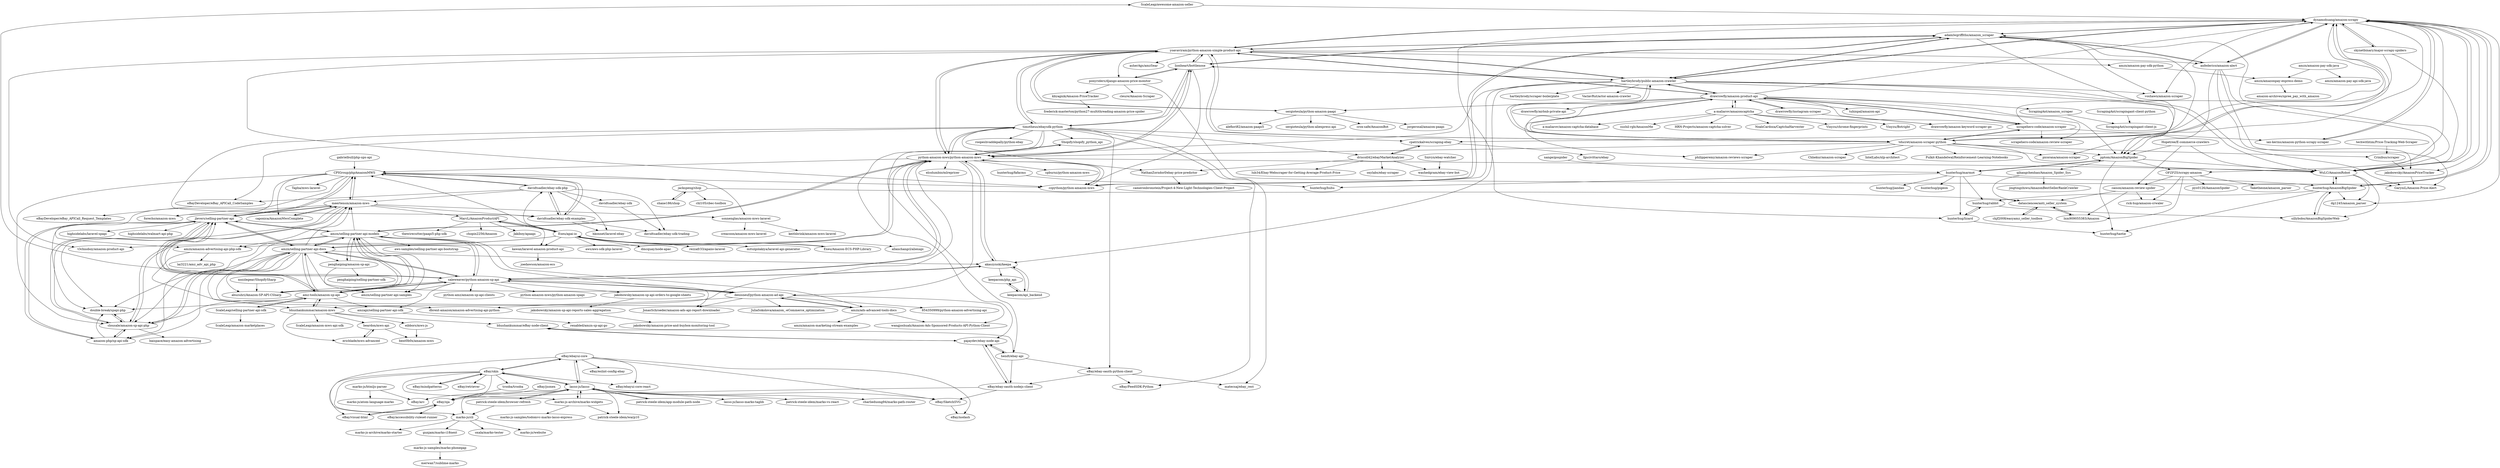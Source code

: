 digraph G {
"ScaleLeap/awesome-amazon-seller" -> "dynamohuang/amazon-scrapy" ["e"=1]
"adamlwgriffiths/amazon_scraper" -> "yoavaviram/python-amazon-simple-product-api"
"adamlwgriffiths/amazon_scraper" -> "WuLC/AmazonRobot"
"adamlwgriffiths/amazon_scraper" -> "lionheart/bottlenose"
"adamlwgriffiths/amazon_scraper" -> "czpython/python-amazon-mws"
"adamlwgriffiths/amazon_scraper" -> "dynamohuang/amazon-scrapy"
"adamlwgriffiths/amazon_scraper" -> "picorana/amazon-scraper"
"adamlwgriffiths/amazon_scraper" -> "hartleybrody/public-amazon-crawler"
"adamlwgriffiths/amazon_scraper" -> "voshawn/amazon-scraper"
"adamlwgriffiths/amazon_scraper" -> "anfederico/amazon-alert"
"eBay/ebayui-core" -> "eBay/skin"
"eBay/ebayui-core" -> "eBay/ebayui-core-react"
"eBay/ebayui-core" -> "eBay/nodash"
"eBay/ebayui-core" -> "eBay/SketchSVG"
"eBay/ebayui-core" -> "marko-js/cli"
"eBay/ebayui-core" -> "lasso-js/lasso"
"eBay/ebayui-core" -> "eBay/eslint-config-ebay"
"eBay/skin" -> "eBay/ebayui-core"
"eBay/skin" -> "eBay/mindpatterns"
"eBay/skin" -> "marko-js-archive/marko-widgets"
"eBay/skin" -> "eBay/ebayui-core-react"
"eBay/skin" -> "eBay/retriever"
"eBay/skin" -> "eBay/oja"
"eBay/skin" -> "eBay/visual-html"
"eBay/skin" -> "lasso-js/lasso"
"eBay/skin" -> "marko-js/cli"
"eBay/skin" -> "trooba/trooba"
"drawrowfly/instagram-scraper" -> "drawrowfly/amazon-product-api" ["e"=1]
"drawrowfly/instagram-scraper" -> "drawrowfly/amazon-keyword-scraper-go" ["e"=1]
"patrick-steele-idem/app-module-path-node" -> "lasso-js/lasso"
"nange/gospider" -> "hunterhug/marmot" ["e"=1]
"Exeu/apai-io" -> "Exeu/Amazon-ECS-PHP-Library"
"Exeu/apai-io" -> "MarcL/AmazonProductAPI"
"Exeu/apai-io" -> "allanchangcl/aliexapi" ["e"=1]
"Exeu/apai-io" -> "amzn/amazon-advertising-api-php-sdk"
"Exeu/apai-io" -> "kawax/laravel-amazon-product-api"
"Exeu/apai-io" -> "CPIGroup/phpAmazonMWS"
"Exeu/apai-io" -> "davidtsadler/ebay-sdk-php"
"Exeu/apai-io" -> "aws/aws-sdk-php-laravel" ["e"=1]
"Exeu/apai-io" -> "dmcquay/node-apac" ["e"=1]
"Exeu/apai-io" -> "rezzafr33/apaiio-laravel"
"Exeu/apai-io" -> "mitulgolakiya/laravel-api-generator" ["e"=1]
"Exeu/apai-io" -> "t3chnoboy/amazon-product-api" ["e"=1]
"pajaydev/ebay-node-api" -> "bhushankummar/eBay-node-client"
"pajaydev/ebay-node-api" -> "eBay/ebay-oauth-nodejs-client"
"pajaydev/ebay-node-api" -> "hendt/ebay-api"
"bhushankummar/eBay-node-client" -> "pajaydev/ebay-node-api"
"eBayDeveloper/eBay_APICall_CodeSamples" -> "eBayDeveloper/eBay_APICall_Request_Templates"
"davidtsadler/ebay-sdk" -> "davidtsadler/ebay-sdk-trading"
"tducret/amazon-scraper-python" -> "scrapehero-code/amazon-scraper" ["e"=1]
"tducret/amazon-scraper-python" -> "dynamohuang/amazon-scrapy"
"tducret/amazon-scraper-python" -> "drawrowfly/amazon-product-api"
"tducret/amazon-scraper-python" -> "hartleybrody/public-amazon-crawler"
"tducret/amazon-scraper-python" -> "yoavaviram/python-amazon-simple-product-api"
"tducret/amazon-scraper-python" -> "adamlwgriffiths/amazon_scraper"
"tducret/amazon-scraper-python" -> "WuLC/AmazonRobot"
"tducret/amazon-scraper-python" -> "philipperemy/amazon-reviews-scraper"
"tducret/amazon-scraper-python" -> "python-amazon-mws/python-amazon-mws"
"tducret/amazon-scraper-python" -> "picorana/amazon-scraper"
"tducret/amazon-scraper-python" -> "Chhekur/amazon-scraper"
"tducret/amazon-scraper-python" -> "IntelLabs/nlp-architect" ["e"=1]
"tducret/amazon-scraper-python" -> "Crinibus/scraper"
"tducret/amazon-scraper-python" -> "Pulkit-Khandelwal/Reinforcement-Learning-Notebooks" ["e"=1]
"tducret/amazon-scraper-python" -> "pptom/AmazonBigSpider"
"lasso-js/lasso" -> "marko-js-archive/marko-widgets"
"lasso-js/lasso" -> "patrick-steele-idem/browser-refresh"
"lasso-js/lasso" -> "marko-js/cli"
"lasso-js/lasso" -> "eBay/skin"
"lasso-js/lasso" -> "eBay/ebayui-core"
"lasso-js/lasso" -> "lasso-js/lasso-marko-taglib"
"lasso-js/lasso" -> "patrick-steele-idem/marko-vs-react"
"lasso-js/lasso" -> "eBay/SketchSVG"
"lasso-js/lasso" -> "eBay/arc"
"lasso-js/lasso" -> "patrick-steele-idem/warp10"
"lasso-js/lasso" -> "patrick-steele-idem/app-module-path-node"
"lasso-js/lasso" -> "charlieduong94/marko-path-router"
"eBay/ebay-oauth-python-client" -> "eBay/FeedSDK-Python"
"eBay/ebay-oauth-python-client" -> "matecsaj/ebay_rest"
"eBay/ebay-oauth-python-client" -> "eBay/ebay-oauth-nodejs-client"
"davidtsadler/ebay-sdk-examples" -> "davidtsadler/ebay-sdk-php"
"davidtsadler/ebay-sdk-examples" -> "davidtsadler/ebay-sdk-trading"
"davidtsadler/ebay-sdk-examples" -> "CPIGroup/phpAmazonMWS"
"davidtsadler/ebay-sdk-examples" -> "hkonnet/laravel-ebay"
"ponyriders/django-amazon-price-monitor" -> "cleure/Amazon-Scraper"
"ponyriders/django-amazon-price-monitor" -> "kbyagnik/Amazon-PriceTracker"
"ponyriders/django-amazon-price-monitor" -> "lionheart/bottlenose"
"ponyriders/django-amazon-price-monitor" -> "GaryniL/Amazon-Price-Alert"
"caison/amazon-review-spider" -> "datasciencee/anti_seller_system"
"caison/amazon-review-spider" -> "lxm909055383/Amazon"
"caison/amazon-review-spider" -> "rick-hup/amazon-crwaler"
"cpatrickalves/scraping-ebay" -> "driscoll42/ebayMarketAnalyzer"
"cpatrickalves/scraping-ebay" -> "fgscivittaro/ebay"
"eBay/jsonex" -> "eBay/oja"
"kawax/laravel-amazon-product-api" -> "joedawson/amazon-ecs"
"marko-js-archive/marko-widgets" -> "lasso-js/lasso"
"marko-js-archive/marko-widgets" -> "marko-js-samples/todomvc-marko-lasso-express"
"marko-js-archive/marko-widgets" -> "patrick-steele-idem/warp10"
"eBay/SketchSVG" -> "eBay/nodash"
"lxm909055383/Amazon" -> "datasciencee/anti_seller_system"
"Snivyn/ebay-watcher" -> "washedgram/ebay-view-bot"
"hunterhug/lizard" -> "hunterhug/rabbit"
"hunterhug/lizard" -> "hunterhug/taotie"
"patrick-steele-idem/browser-refresh" -> "marko-js/cli"
"patrick-steele-idem/browser-refresh" -> "lasso-js/lasso"
"hunterhug/fafacms" -> "hunterhug/huhu"
"drawrowfly/amazon-product-api" -> "scrapehero-code/amazon-scraper" ["e"=1]
"drawrowfly/amazon-product-api" -> "tducret/amazon-scraper-python"
"drawrowfly/amazon-product-api" -> "philipperemy/amazon-reviews-scraper"
"drawrowfly/amazon-product-api" -> "drawrowfly/instagram-scraper" ["e"=1]
"drawrowfly/amazon-product-api" -> "tuhinpal/amazon-api" ["e"=1]
"drawrowfly/amazon-product-api" -> "drawrowfly/amazon-keyword-scraper-go"
"drawrowfly/amazon-product-api" -> "dynamohuang/amazon-scrapy"
"drawrowfly/amazon-product-api" -> "yoavaviram/python-amazon-simple-product-api"
"drawrowfly/amazon-product-api" -> "ScrapingAnt/amazon_scraper"
"drawrowfly/amazon-product-api" -> "scrapehero-code/amazon-review-scraper"
"drawrowfly/amazon-product-api" -> "sergioteula/python-amazon-paapi"
"drawrowfly/amazon-product-api" -> "a-maliarov/amazoncaptcha"
"drawrowfly/amazon-product-api" -> "pptom/AmazonBigSpider"
"drawrowfly/amazon-product-api" -> "hartleybrody/public-amazon-crawler"
"drawrowfly/amazon-product-api" -> "drawrowfly/airbnb-private-api" ["e"=1]
"timotheus/ebaysdk-python" -> "roopeshvaddepally/python-ebay"
"timotheus/ebaysdk-python" -> "eBay/ebay-oauth-python-client"
"timotheus/ebaysdk-python" -> "python-amazon-mws/python-amazon-mws"
"timotheus/ebaysdk-python" -> "driscoll42/ebayMarketAnalyzer"
"timotheus/ebaysdk-python" -> "lionheart/bottlenose"
"timotheus/ebaysdk-python" -> "eBay/FeedSDK-Python"
"timotheus/ebaysdk-python" -> "yoavaviram/python-amazon-simple-product-api"
"timotheus/ebaysdk-python" -> "matecsaj/ebay_rest"
"timotheus/ebaysdk-python" -> "NathanZorndorf/ebay-price-predictor"
"timotheus/ebaysdk-python" -> "eBayDeveloper/eBay_APICall_CodeSamples"
"timotheus/ebaysdk-python" -> "Shopify/shopify_python_api" ["e"=1]
"timotheus/ebaysdk-python" -> "cpatrickalves/scraping-ebay"
"timotheus/ebaysdk-python" -> "hendt/ebay-api"
"timotheus/ebaysdk-python" -> "pajaydev/ebay-node-api"
"timotheus/ebaysdk-python" -> "davidtsadler/ebay-sdk-examples"
"a-maliarov/amazoncaptcha" -> "a-maliarov/amazon-captcha-database"
"a-maliarov/amazoncaptcha" -> "sushil-rgb/AmazonMe"
"a-maliarov/amazoncaptcha" -> "HRN-Projects/amazon-captcha-solver"
"a-maliarov/amazoncaptcha" -> "NoahCardoza/CaptchaHarvester" ["e"=1]
"a-maliarov/amazoncaptcha" -> "scrapehero-code/amazon-scraper" ["e"=1]
"a-maliarov/amazoncaptcha" -> "Vinyzu/chrome-fingerprints" ["e"=1]
"a-maliarov/amazoncaptcha" -> "Vinyzu/Botright" ["e"=1]
"a-maliarov/amazoncaptcha" -> "drawrowfly/amazon-product-api"
"sergioteula/python-amazon-paapi" -> "alefiori82/amazon-paapi5"
"sergioteula/python-amazon-paapi" -> "sergioteula/python-aliexpress-api"
"sergioteula/python-amazon-paapi" -> "crox-safe/AmazonBot" ["e"=1]
"sergioteula/python-amazon-paapi" -> "yoavaviram/python-amazon-simple-product-api"
"sergioteula/python-amazon-paapi" -> "jorgerosal/amazon-paapi"
"Shopify/shopify_python_api" -> "python-amazon-mws/python-amazon-mws" ["e"=1]
"amzn/selling-partner-api-models" -> "amzn/selling-partner-api-docs"
"amzn/selling-partner-api-models" -> "saleweaver/python-amazon-sp-api"
"amzn/selling-partner-api-models" -> "abuzuhri/Amazon-SP-API-CSharp"
"amzn/selling-partner-api-models" -> "jlevers/selling-partner-api"
"amzn/selling-partner-api-models" -> "penghaiping/amazon-sp-api"
"amzn/selling-partner-api-models" -> "amz-tools/amazon-sp-api"
"amzn/selling-partner-api-models" -> "clousale/amazon-sp-api-php"
"amzn/selling-partner-api-models" -> "amzn/selling-partner-api-samples"
"amzn/selling-partner-api-models" -> "python-amazon-mws/python-amazon-mws"
"amzn/selling-partner-api-models" -> "amazon-php/sp-api-sdk"
"amzn/selling-partner-api-models" -> "denisneuf/python-amazon-ad-api"
"amzn/selling-partner-api-models" -> "amzn/ads-advanced-tools-docs"
"amzn/selling-partner-api-models" -> "meertensm/amazon-mws"
"amzn/selling-partner-api-models" -> "aws-samples/selling-partner-api-bootstrap"
"amzn/selling-partner-api-docs" -> "amzn/selling-partner-api-models"
"amzn/selling-partner-api-docs" -> "saleweaver/python-amazon-sp-api"
"amzn/selling-partner-api-docs" -> "jlevers/selling-partner-api"
"amzn/selling-partner-api-docs" -> "amz-tools/amazon-sp-api"
"amzn/selling-partner-api-docs" -> "clousale/amazon-sp-api-php"
"amzn/selling-partner-api-docs" -> "python-amazon-mws/python-amazon-mws"
"amzn/selling-partner-api-docs" -> "penghaiping/amazon-sp-api"
"amzn/selling-partner-api-docs" -> "denisneuf/python-amazon-ad-api"
"amzn/selling-partner-api-docs" -> "abuzuhri/Amazon-SP-API-CSharp"
"amzn/selling-partner-api-docs" -> "amazon-php/sp-api-sdk"
"amzn/selling-partner-api-docs" -> "amzn/ads-advanced-tools-docs"
"amzn/selling-partner-api-docs" -> "bhushankummar/amazon-mws"
"amzn/selling-partner-api-docs" -> "meertensm/amazon-mws"
"amzn/selling-partner-api-docs" -> "double-break/spapi-php"
"amzn/selling-partner-api-docs" -> "akaszynski/keepa"
"OFZFZS/scrapy-amazon" -> "rick-hup/amazon-crwaler"
"OFZFZS/scrapy-amazon" -> "pys0126/AamazonSpider"
"OFZFZS/scrapy-amazon" -> "lxm909055383/Amazon"
"OFZFZS/scrapy-amazon" -> "caison/amazon-review-spider"
"OFZFZS/scrapy-amazon" -> "Taketheone/amazon_parser"
"amzn/amazon-pay-sdk-python" -> "amzn/amazonpay-express-demo"
"hendt/ebay-api" -> "pajaydev/ebay-node-api"
"hendt/ebay-api" -> "eBay/ebay-oauth-nodejs-client"
"hendt/ebay-api" -> "bhushankummar/eBay-node-client"
"hendt/ebay-api" -> "eBay/ebay-oauth-python-client"
"ian-kerins/amazon-python-scrapy-scraper" -> "dynamohuang/amazon-scrapy"
"Crinibus/scraper" -> "jakobowsky/AmazonPriceTracker"
"scrapehero-code/amazon-scraper" -> "tducret/amazon-scraper-python" ["e"=1]
"scrapehero-code/amazon-scraper" -> "drawrowfly/amazon-product-api" ["e"=1]
"scrapehero-code/amazon-scraper" -> "scrapehero-code/amazon-review-scraper" ["e"=1]
"scrapehero-code/amazon-scraper" -> "dynamohuang/amazon-scrapy" ["e"=1]
"scrapehero-code/amazon-scraper" -> "ian-kerins/amazon-python-scrapy-scraper" ["e"=1]
"jakobowsky/AmazonPriceTracker" -> "GaryniL/Amazon-Price-Alert"
"ScrapingAnt/amazon_scraper" -> "ScrapingAnt/scrapingant-client-js"
"skynetbinary/major-scrapy-spiders" -> "WuLC/AmazonRobot"
"skynetbinary/major-scrapy-spiders" -> "dynamohuang/amazon-scrapy"
"skynetbinary/major-scrapy-spiders" -> "cpatrickalves/scraping-ebay"
"jackspeng/shop" -> "shane186/shop"
"jackspeng/shop" -> "chl105/cbec-toolbox"
"jackspeng/shop" -> "datasciencee/anti_seller_system"
"amzn/amazon-pay-sdk-java" -> "amzn/amazon-pay-api-sdk-java"
"amzn/amazon-pay-sdk-java" -> "amzn/amazonpay-express-demo"
"eBay/ebay-oauth-nodejs-client" -> "pajaydev/ebay-node-api"
"eBay/ebay-oauth-nodejs-client" -> "eBay/oja"
"eBay/ebay-oauth-nodejs-client" -> "eBay/SketchSVG"
"datasciencee/anti_seller_system" -> "lxm909055383/Amazon"
"datasciencee/anti_seller_system" -> "chjf2008/easyamz_seller_toolbox"
"eBay/oja" -> "eBay/visual-html"
"eBay/oja" -> "eBay/accessibility-ruleset-runner"
"qihangchenhao/Amazon_Spider_Sys" -> "datasciencee/anti_seller_system"
"qihangchenhao/Amazon_Spider_Sys" -> "jingtingzhiwu/AmazonBestSellerRankCrawler"
"amzn/amazonpay-express-demo" -> "amazon-archives/spree_pay_with_amazon"
"eBay/visual-html" -> "eBay/oja"
"nozzlegear/ShopifySharp" -> "abuzuhri/Amazon-SP-API-CSharp" ["e"=1]
"jlevers/selling-partner-api" -> "amazon-php/sp-api-sdk"
"jlevers/selling-partner-api" -> "clousale/amazon-sp-api-php"
"jlevers/selling-partner-api" -> "amzn/selling-partner-api-docs"
"jlevers/selling-partner-api" -> "amzn/selling-partner-api-models"
"jlevers/selling-partner-api" -> "meertensm/amazon-mws"
"jlevers/selling-partner-api" -> "double-break/spapi-php"
"jlevers/selling-partner-api" -> "CPIGroup/phpAmazonMWS"
"jlevers/selling-partner-api" -> "amz-tools/amazon-sp-api"
"jlevers/selling-partner-api" -> "highsidelabs/laravel-spapi"
"jlevers/selling-partner-api" -> "saleweaver/python-amazon-sp-api"
"jlevers/selling-partner-api" -> "highsidelabs/walmart-api-php"
"amz-tools/amazon-sp-api" -> "ScaleLeap/selling-partner-api-sdk"
"amz-tools/amazon-sp-api" -> "amzn/selling-partner-api-docs"
"amz-tools/amazon-sp-api" -> "saleweaver/python-amazon-sp-api"
"amz-tools/amazon-sp-api" -> "amzn/selling-partner-api-models"
"amz-tools/amazon-sp-api" -> "clousale/amazon-sp-api-php"
"amz-tools/amazon-sp-api" -> "bhushankummar/amazon-mws"
"amz-tools/amazon-sp-api" -> "jlevers/selling-partner-api"
"amz-tools/amazon-sp-api" -> "double-break/spapi-php"
"amz-tools/amazon-sp-api" -> "amzapi/selling-partner-api-sdk"
"yoavaviram/python-amazon-simple-product-api" -> "lionheart/bottlenose"
"yoavaviram/python-amazon-simple-product-api" -> "adamlwgriffiths/amazon_scraper"
"yoavaviram/python-amazon-simple-product-api" -> "dynamohuang/amazon-scrapy"
"yoavaviram/python-amazon-simple-product-api" -> "czpython/python-amazon-mws"
"yoavaviram/python-amazon-simple-product-api" -> "sergioteula/python-amazon-paapi"
"yoavaviram/python-amazon-simple-product-api" -> "hartleybrody/public-amazon-crawler"
"yoavaviram/python-amazon-simple-product-api" -> "ponyriders/django-amazon-price-monitor"
"yoavaviram/python-amazon-simple-product-api" -> "tducret/amazon-scraper-python"
"yoavaviram/python-amazon-simple-product-api" -> "timotheus/ebaysdk-python"
"yoavaviram/python-amazon-simple-product-api" -> "python-amazon-mws/python-amazon-mws"
"yoavaviram/python-amazon-simple-product-api" -> "t3chnoboy/amazon-product-api" ["e"=1]
"yoavaviram/python-amazon-simple-product-api" -> "drawrowfly/amazon-product-api"
"yoavaviram/python-amazon-simple-product-api" -> "anfederico/amazon-alert"
"yoavaviram/python-amazon-simple-product-api" -> "asherAgs/amzSear"
"yoavaviram/python-amazon-simple-product-api" -> "amzn/amazon-pay-sdk-python"
"amzapi/selling-partner-api-sdk" -> "renabled/amzn-sp-api-go"
"saleweaver/python-amazon-sp-api" -> "denisneuf/python-amazon-ad-api"
"saleweaver/python-amazon-sp-api" -> "python-amazon-mws/python-amazon-mws"
"saleweaver/python-amazon-sp-api" -> "amzn/selling-partner-api-docs"
"saleweaver/python-amazon-sp-api" -> "amzn/selling-partner-api-models"
"saleweaver/python-amazon-sp-api" -> "amz-tools/amazon-sp-api"
"saleweaver/python-amazon-sp-api" -> "jakobowsky/amazon-sp-api-orders-to-google-sheets"
"saleweaver/python-amazon-sp-api" -> "akaszynski/keepa"
"saleweaver/python-amazon-sp-api" -> "python-amz/amazon-sp-api-clients" ["e"=1]
"saleweaver/python-amazon-sp-api" -> "jlevers/selling-partner-api"
"saleweaver/python-amazon-sp-api" -> "abuzuhri/Amazon-SP-API-CSharp"
"saleweaver/python-amazon-sp-api" -> "amzapi/selling-partner-api-sdk"
"saleweaver/python-amazon-sp-api" -> "ScaleLeap/awesome-amazon-seller" ["e"=1]
"saleweaver/python-amazon-sp-api" -> "amzn/selling-partner-api-samples"
"saleweaver/python-amazon-sp-api" -> "JonasSchroeder/amazon-ads-api-report-downloader"
"saleweaver/python-amazon-sp-api" -> "python-amazon-mws/python-amazon-spapi"
"clousale/amazon-sp-api-php" -> "double-break/spapi-php"
"clousale/amazon-sp-api-php" -> "jlevers/selling-partner-api"
"clousale/amazon-sp-api-php" -> "baispace/easy-amazon-advertising"
"clousale/amazon-sp-api-php" -> "meertensm/amazon-mws"
"clousale/amazon-sp-api-php" -> "amazon-php/sp-api-sdk"
"clousale/amazon-sp-api-php" -> "amzn/selling-partner-api-docs"
"davidtsadler/ebay-sdk-php" -> "davidtsadler/ebay-sdk-examples"
"davidtsadler/ebay-sdk-php" -> "CPIGroup/phpAmazonMWS"
"davidtsadler/ebay-sdk-php" -> "davidtsadler/ebay-sdk"
"davidtsadler/ebay-sdk-php" -> "hkonnet/laravel-ebay"
"davidtsadler/ebay-sdk-php" -> "meertensm/amazon-mws"
"davidtsadler/ebay-sdk-php" -> "davidtsadler/ebay-sdk-trading"
"davidtsadler/ebay-sdk-php" -> "eBayDeveloper/eBay_APICall_CodeSamples"
"kbyagnik/Amazon-PriceTracker" -> "frederick-masterton/python27-multithreading-amazon-price-spider"
"penghaiping/amazon-sp-api" -> "penghaiping/selling-partner-sdk"
"penghaiping/amazon-sp-api" -> "amzn/selling-partner-api-models"
"penghaiping/amazon-sp-api" -> "amzn/selling-partner-api-samples"
"driscoll42/ebayMarketAnalyzer" -> "cpatrickalves/scraping-ebay"
"driscoll42/ebayMarketAnalyzer" -> "NathanZorndorf/ebay-price-predictor"
"driscoll42/ebayMarketAnalyzer" -> "washedgram/ebay-view-bot"
"driscoll42/ebayMarketAnalyzer" -> "lub34/Ebay-Webscraper-for-Getting-Average-Product-Price"
"driscoll42/ebayMarketAnalyzer" -> "oxylabs/ebay-scraper" ["e"=1]
"jakobowsky/amazon-sp-api-orders-to-google-sheets" -> "jakobowsky/amazon-sp-api-reports-sales-aggregation"
"eibbors/mws-js" -> "bent0b0x/amazon-mws"
"ScaleLeap/selling-partner-api-sdk" -> "amz-tools/amazon-sp-api"
"ScaleLeap/selling-partner-api-sdk" -> "ScaleLeap/amazon-marketplaces"
"amazon-php/sp-api-sdk" -> "jlevers/selling-partner-api"
"amazon-php/sp-api-sdk" -> "clousale/amazon-sp-api-php"
"amazon-php/sp-api-sdk" -> "double-break/spapi-php"
"double-break/spapi-php" -> "clousale/amazon-sp-api-php"
"shane186/shop" -> "jackspeng/shop"
"ScrapingAnt/scrapingant-client-python" -> "ScrapingAnt/scrapingant-client-js"
"denisneuf/python-amazon-ad-api" -> "saleweaver/python-amazon-sp-api"
"denisneuf/python-amazon-ad-api" -> "JonasSchroeder/amazon-ads-api-report-downloader"
"denisneuf/python-amazon-ad-api" -> "amzn/ads-advanced-tools-docs"
"denisneuf/python-amazon-ad-api" -> "dbrent-amazon/amazon-advertising-api-python"
"denisneuf/python-amazon-ad-api" -> "wangjoshuah/Amazon-Ads-Sponsored-Products-API-Python-Client"
"denisneuf/python-amazon-ad-api" -> "JuliaSokolova/amazon_-eCommerce_optimization"
"denisneuf/python-amazon-ad-api" -> "854350999/python-amazon-advertising-api"
"czpython/python-amazon-mws" -> "python-amazon-mws/python-amazon-mws"
"czpython/python-amazon-mws" -> "adamlwgriffiths/amazon_scraper"
"abuzuhri/Amazon-SP-API-CSharp" -> "amzn/selling-partner-api-models"
"sonnenglas/amazon-mws-laravel" -> "keithbrink/amazon-mws-laravel"
"sonnenglas/amazon-mws-laravel" -> "creacoon/amazon-mws-laravel"
"keepacom/api_backend" -> "keepacom/php_api"
"keepacom/api_backend" -> "akaszynski/keepa"
"chjf2008/easyamz_seller_toolbox" -> "datasciencee/anti_seller_system"
"eBay/mindpatterns" -> "eBay/skin"
"amzn/ads-advanced-tools-docs" -> "denisneuf/python-amazon-ad-api"
"amzn/ads-advanced-tools-docs" -> "wangjoshuah/Amazon-Ads-Sponsored-Products-API-Python-Client"
"amzn/ads-advanced-tools-docs" -> "amzn/amazon-marketing-stream-examples"
"marko-js/htmljs-parser" -> "marko-js/atom-language-marko"
"marko-js/htmljs-parser" -> "eBay/arc"
"beardon/mws-api" -> "ericblade/mws-advanced"
"beardon/mws-api" -> "bent0b0x/amazon-mws"
"meertensm/amazon-mws" -> "CPIGroup/phpAmazonMWS"
"meertensm/amazon-mws" -> "caponica/AmazonMwsComplete"
"meertensm/amazon-mws" -> "clousale/amazon-sp-api-php"
"meertensm/amazon-mws" -> "forecho/amazon-mws"
"meertensm/amazon-mws" -> "amzn/amazon-advertising-api-php-sdk"
"meertensm/amazon-mws" -> "jlevers/selling-partner-api"
"meertensm/amazon-mws" -> "double-break/spapi-php"
"meertensm/amazon-mws" -> "sonnenglas/amazon-mws-laravel"
"meertensm/amazon-mws" -> "MarcL/AmazonProductAPI"
"meertensm/amazon-mws" -> "davidtsadler/ebay-sdk-examples"
"jakobowsky/amazon-sp-api-reports-sales-aggregation" -> "jakobowsky/amazon-price-and-buybox-monitoring-tool"
"caponica/AmazonMwsComplete" -> "meertensm/amazon-mws"
"techwithtim/Price-Tracking-Web-Scraper" -> "Crinibus/scraper" ["e"=1]
"hartleybrody/public-amazon-crawler" -> "tducret/amazon-scraper-python"
"hartleybrody/public-amazon-crawler" -> "adamlwgriffiths/amazon_scraper"
"hartleybrody/public-amazon-crawler" -> "yoavaviram/python-amazon-simple-product-api"
"hartleybrody/public-amazon-crawler" -> "dynamohuang/amazon-scrapy"
"hartleybrody/public-amazon-crawler" -> "hartleybrody/scraper-boilerplate"
"hartleybrody/public-amazon-crawler" -> "lionheart/bottlenose"
"hartleybrody/public-amazon-crawler" -> "WuLC/AmazonRobot"
"hartleybrody/public-amazon-crawler" -> "czpython/python-amazon-mws"
"hartleybrody/public-amazon-crawler" -> "VaclavRut/actor-amazon-crawler"
"hartleybrody/public-amazon-crawler" -> "python-amazon-mws/python-amazon-mws"
"hartleybrody/public-amazon-crawler" -> "pptom/AmazonBigSpider"
"hartleybrody/public-amazon-crawler" -> "akaszynski/keepa"
"hartleybrody/public-amazon-crawler" -> "drawrowfly/amazon-product-api"
"hartleybrody/public-amazon-crawler" -> "voshawn/amazon-scraper"
"hartleybrody/public-amazon-crawler" -> "GaryniL/Amazon-Price-Alert"
"akaszynski/keepa" -> "keepacom/api_backend"
"akaszynski/keepa" -> "keepacom/php_api"
"akaszynski/keepa" -> "saleweaver/python-amazon-sp-api"
"akaszynski/keepa" -> "python-amazon-mws/python-amazon-mws"
"amzn/amazon-advertising-api-php-sdk" -> "dbrent-amazon/amazon-advertising-api-python"
"amzn/amazon-advertising-api-php-sdk" -> "lai3221/amz_adv_api_php"
"MarcL/AmazonProductAPI" -> "Jakiboy/apaapi"
"MarcL/AmazonProductAPI" -> "thewirecutter/paapi5-php-sdk"
"MarcL/AmazonProductAPI" -> "chopin2256/Amazon"
"MarcL/AmazonProductAPI" -> "Exeu/apai-io"
"MarcL/AmazonProductAPI" -> "kawax/laravel-amazon-product-api"
"keepacom/php_api" -> "keepacom/api_backend"
"marko-js/cli" -> "marko-js-archive/marko-starter"
"marko-js/cli" -> "gunjam/marko-i18next"
"marko-js/cli" -> "oxala/marko-tester"
"marko-js/cli" -> "marko-js/website"
"gunjam/marko-i18next" -> "marko-js-samples/marko-phonegap"
"CPIGroup/phpAmazonMWS" -> "meertensm/amazon-mws"
"CPIGroup/phpAmazonMWS" -> "caponica/AmazonMwsComplete"
"CPIGroup/phpAmazonMWS" -> "davidtsadler/ebay-sdk-php"
"CPIGroup/phpAmazonMWS" -> "amzn/amazon-advertising-api-php-sdk"
"CPIGroup/phpAmazonMWS" -> "davidtsadler/ebay-sdk-examples"
"CPIGroup/phpAmazonMWS" -> "forecho/amazon-mws"
"CPIGroup/phpAmazonMWS" -> "sonnenglas/amazon-mws-laravel"
"CPIGroup/phpAmazonMWS" -> "clousale/amazon-sp-api-php"
"CPIGroup/phpAmazonMWS" -> "Tapha/mws-laravel"
"CPIGroup/phpAmazonMWS" -> "czpython/python-amazon-mws"
"CPIGroup/phpAmazonMWS" -> "jlevers/selling-partner-api"
"python-amazon-mws/python-amazon-mws" -> "saleweaver/python-amazon-sp-api"
"python-amazon-mws/python-amazon-mws" -> "czpython/python-amazon-mws"
"python-amazon-mws/python-amazon-mws" -> "amzn/selling-partner-api-models"
"python-amazon-mws/python-amazon-mws" -> "denisneuf/python-amazon-ad-api"
"python-amazon-mws/python-amazon-mws" -> "timotheus/ebaysdk-python"
"python-amazon-mws/python-amazon-mws" -> "cpburnz/python-amazon-mws"
"python-amazon-mws/python-amazon-mws" -> "amzn/selling-partner-api-docs"
"python-amazon-mws/python-amazon-mws" -> "bhushankummar/amazon-mws"
"python-amazon-mws/python-amazon-mws" -> "Shopify/shopify_python_api" ["e"=1]
"python-amazon-mws/python-amazon-mws" -> "lionheart/bottlenose"
"python-amazon-mws/python-amazon-mws" -> "yoavaviram/python-amazon-simple-product-api"
"python-amazon-mws/python-amazon-mws" -> "CPIGroup/phpAmazonMWS"
"python-amazon-mws/python-amazon-mws" -> "akaszynski/keepa"
"python-amazon-mws/python-amazon-mws" -> "elcolumbio/mlrepricer"
"python-amazon-mws/python-amazon-mws" -> "WuLC/AmazonRobot"
"hunterhug/marmot" -> "hunterhug/pigeon"
"hunterhug/marmot" -> "hunterhug/rabbit"
"hunterhug/marmot" -> "pptom/AmazonBigSpider"
"hunterhug/marmot" -> "hunterhug/jiandan"
"hunterhug/marmot" -> "hunterhug/lizard"
"hunterhug/marmot" -> "hunterhug/AmazonBigSpider"
"hunterhug/marmot" -> "hunterhug/huhu"
"gabrielbull/php-ups-api" -> "CPIGroup/phpAmazonMWS" ["e"=1]
"lionheart/bottlenose" -> "yoavaviram/python-amazon-simple-product-api"
"lionheart/bottlenose" -> "adamlwgriffiths/amazon_scraper"
"lionheart/bottlenose" -> "ponyriders/django-amazon-price-monitor"
"lionheart/bottlenose" -> "czpython/python-amazon-mws"
"lionheart/bottlenose" -> "python-amazon-mws/python-amazon-mws"
"lionheart/bottlenose" -> "timotheus/ebaysdk-python"
"lionheart/bottlenose" -> "hartleybrody/public-amazon-crawler"
"anfederico/amazon-alert" -> "GaryniL/Amazon-Price-Alert"
"anfederico/amazon-alert" -> "dynamohuang/amazon-scrapy"
"anfederico/amazon-alert" -> "WuLC/AmazonRobot"
"anfederico/amazon-alert" -> "adamlwgriffiths/amazon_scraper"
"anfederico/amazon-alert" -> "jakobowsky/AmazonPriceTracker"
"anfederico/amazon-alert" -> "pptom/AmazonBigSpider"
"trooba/trooba" -> "eBay/oja"
"marko-js-samples/marko-phonegap" -> "merwan7/sublime-marko"
"pptom/AmazonBigSpider" -> "hunterhug/taotie"
"pptom/AmazonBigSpider" -> "hunterhug/marmot"
"pptom/AmazonBigSpider" -> "OFZFZS/scrapy-amazon"
"pptom/AmazonBigSpider" -> "WuLC/AmazonRobot"
"pptom/AmazonBigSpider" -> "qihangchenhao/Amazon_Spider_Sys"
"NathanZorndorf/ebay-price-predictor" -> "cameronbronstein/Project-4-New-Light-Technologies-Client-Project"
"WuLC/AmazonRobot" -> "dynamohuang/amazon-scrapy"
"WuLC/AmazonRobot" -> "hunterhug/AmazonBigSpider"
"WuLC/AmazonRobot" -> "sillybobo/AmazonBigSpiderWeb"
"WuLC/AmazonRobot" -> "dg1245/amazon_parser"
"hunterhug/rabbit" -> "sillybobo/AmazonBigSpiderWeb"
"hunterhug/rabbit" -> "hunterhug/lizard"
"Exeu/Amazon-ECS-PHP-Library" -> "Exeu/apai-io"
"dynamohuang/amazon-scrapy" -> "WuLC/AmazonRobot"
"dynamohuang/amazon-scrapy" -> "hunterhug/AmazonBigSpider"
"dynamohuang/amazon-scrapy" -> "ian-kerins/amazon-python-scrapy-scraper"
"dynamohuang/amazon-scrapy" -> "OFZFZS/scrapy-amazon"
"dynamohuang/amazon-scrapy" -> "tducret/amazon-scraper-python"
"dynamohuang/amazon-scrapy" -> "pptom/AmazonBigSpider"
"dynamohuang/amazon-scrapy" -> "adamlwgriffiths/amazon_scraper"
"dynamohuang/amazon-scrapy" -> "anfederico/amazon-alert"
"dynamohuang/amazon-scrapy" -> "yoavaviram/python-amazon-simple-product-api"
"dynamohuang/amazon-scrapy" -> "hunterhug/lizard"
"dynamohuang/amazon-scrapy" -> "dg1245/amazon_parser"
"dynamohuang/amazon-scrapy" -> "hartleybrody/public-amazon-crawler"
"dynamohuang/amazon-scrapy" -> "skynetbinary/major-scrapy-spiders"
"dynamohuang/amazon-scrapy" -> "jakobowsky/AmazonPriceTracker"
"dynamohuang/amazon-scrapy" -> "voshawn/amazon-scraper"
"Hopetree/E-commerce-crawlers" -> "pptom/AmazonBigSpider" ["e"=1]
"Hopetree/E-commerce-crawlers" -> "caison/amazon-review-spider" ["e"=1]
"Hopetree/E-commerce-crawlers" -> "WuLC/AmazonRobot" ["e"=1]
"ericblade/mws-advanced" -> "beardon/mws-api"
"bhushankummar/amazon-mws" -> "ericblade/mws-advanced"
"bhushankummar/amazon-mws" -> "beardon/mws-api"
"bhushankummar/amazon-mws" -> "bhushankummar/eBay-node-client"
"bhushankummar/amazon-mws" -> "eibbors/mws-js"
"bhushankummar/amazon-mws" -> "ScaleLeap/amazon-mws-api-sdk"
"bhushankummar/amazon-mws" -> "amz-tools/amazon-sp-api"
"hunterhug/AmazonBigSpider" -> "sillybobo/AmazonBigSpiderWeb"
"hunterhug/AmazonBigSpider" -> "WuLC/AmazonRobot"
"hunterhug/AmazonBigSpider" -> "dg1245/amazon_parser"
"hunterhug/AmazonBigSpider" -> "dynamohuang/amazon-scrapy"
"hunterhug/AmazonBigSpider" -> "hunterhug/rabbit"
"hunterhug/AmazonBigSpider" -> "hunterhug/taotie"
"sillybobo/AmazonBigSpiderWeb" -> "hunterhug/AmazonBigSpider"
"ScaleLeap/awesome-amazon-seller" ["l"="25.822,-26.294", "c"=32]
"dynamohuang/amazon-scrapy" ["l"="46.978,23.536"]
"adamlwgriffiths/amazon_scraper" ["l"="47.027,23.542"]
"yoavaviram/python-amazon-simple-product-api" ["l"="47.044,23.514"]
"WuLC/AmazonRobot" ["l"="46.991,23.551"]
"lionheart/bottlenose" ["l"="47.061,23.544"]
"czpython/python-amazon-mws" ["l"="47.08,23.553"]
"picorana/amazon-scraper" ["l"="47.007,23.54"]
"hartleybrody/public-amazon-crawler" ["l"="47.022,23.523"]
"voshawn/amazon-scraper" ["l"="47.01,23.559"]
"anfederico/amazon-alert" ["l"="46.994,23.523"]
"eBay/ebayui-core" ["l"="47.066,23.882"]
"eBay/skin" ["l"="47.059,23.864"]
"eBay/ebayui-core-react" ["l"="47.039,23.877"]
"eBay/nodash" ["l"="47.085,23.858"]
"eBay/SketchSVG" ["l"="47.083,23.837"]
"marko-js/cli" ["l"="47.039,23.91"]
"lasso-js/lasso" ["l"="47.086,23.906"]
"eBay/eslint-config-ebay" ["l"="47.044,23.893"]
"eBay/mindpatterns" ["l"="47.035,23.851"]
"marko-js-archive/marko-widgets" ["l"="47.103,23.881"]
"eBay/retriever" ["l"="47.028,23.867"]
"eBay/oja" ["l"="47.066,23.807"]
"eBay/visual-html" ["l"="47.066,23.828"]
"trooba/trooba" ["l"="47.051,23.832"]
"drawrowfly/instagram-scraper" ["l"="38.184,33.983", "c"=511]
"drawrowfly/amazon-product-api" ["l"="47.005,23.466"]
"drawrowfly/amazon-keyword-scraper-go" ["l"="47.018,23.434"]
"patrick-steele-idem/app-module-path-node" ["l"="47.109,23.942"]
"nange/gospider" ["l"="2.995,-8.868", "c"=0]
"hunterhug/marmot" ["l"="46.9,23.555"]
"Exeu/apai-io" ["l"="47.265,23.655"]
"Exeu/Amazon-ECS-PHP-Library" ["l"="47.283,23.684"]
"MarcL/AmazonProductAPI" ["l"="47.297,23.64"]
"allanchangcl/aliexapi" ["l"="-52.623,-10.44", "c"=987]
"amzn/amazon-advertising-api-php-sdk" ["l"="47.238,23.623"]
"kawax/laravel-amazon-product-api" ["l"="47.31,23.671"]
"CPIGroup/phpAmazonMWS" ["l"="47.195,23.607"]
"davidtsadler/ebay-sdk-php" ["l"="47.195,23.646"]
"aws/aws-sdk-php-laravel" ["l"="-15.018,28.046", "c"=29]
"dmcquay/node-apac" ["l"="1.662,-34.546", "c"=156]
"rezzafr33/apaiio-laravel" ["l"="47.263,23.68"]
"mitulgolakiya/laravel-api-generator" ["l"="-15.033,28.069", "c"=29]
"t3chnoboy/amazon-product-api" ["l"="1.614,-34.583", "c"=156]
"pajaydev/ebay-node-api" ["l"="47.096,23.679"]
"bhushankummar/eBay-node-client" ["l"="47.112,23.631"]
"eBay/ebay-oauth-nodejs-client" ["l"="47.083,23.729"]
"hendt/ebay-api" ["l"="47.089,23.664"]
"eBayDeveloper/eBay_APICall_CodeSamples" ["l"="47.134,23.65"]
"eBayDeveloper/eBay_APICall_Request_Templates" ["l"="47.139,23.68"]
"davidtsadler/ebay-sdk" ["l"="47.195,23.679"]
"davidtsadler/ebay-sdk-trading" ["l"="47.184,23.663"]
"tducret/amazon-scraper-python" ["l"="47,23.502"]
"scrapehero-code/amazon-scraper" ["l"="45.77,24.113", "c"=588]
"philipperemy/amazon-reviews-scraper" ["l"="46.98,23.457"]
"python-amazon-mws/python-amazon-mws" ["l"="47.11,23.542"]
"Chhekur/amazon-scraper" ["l"="46.961,23.473"]
"IntelLabs/nlp-architect" ["l"="52.943,25.66", "c"=172]
"Crinibus/scraper" ["l"="46.936,23.479"]
"Pulkit-Khandelwal/Reinforcement-Learning-Notebooks" ["l"="45.662,28.9", "c"=170]
"pptom/AmazonBigSpider" ["l"="46.946,23.52"]
"patrick-steele-idem/browser-refresh" ["l"="47.061,23.924"]
"lasso-js/lasso-marko-taglib" ["l"="47.106,23.917"]
"patrick-steele-idem/marko-vs-react" ["l"="47.132,23.92"]
"eBay/arc" ["l"="47.082,23.963"]
"patrick-steele-idem/warp10" ["l"="47.12,23.898"]
"charlieduong94/marko-path-router" ["l"="47.079,23.939"]
"eBay/ebay-oauth-python-client" ["l"="47.069,23.67"]
"eBay/FeedSDK-Python" ["l"="47.078,23.641"]
"matecsaj/ebay_rest" ["l"="47.062,23.645"]
"davidtsadler/ebay-sdk-examples" ["l"="47.17,23.629"]
"hkonnet/laravel-ebay" ["l"="47.168,23.658"]
"ponyriders/django-amazon-price-monitor" ["l"="47.071,23.501"]
"cleure/Amazon-Scraper" ["l"="47.093,23.481"]
"kbyagnik/Amazon-PriceTracker" ["l"="47.092,23.46"]
"GaryniL/Amazon-Price-Alert" ["l"="47.022,23.493"]
"caison/amazon-review-spider" ["l"="46.859,23.484"]
"datasciencee/anti_seller_system" ["l"="46.831,23.489"]
"lxm909055383/Amazon" ["l"="46.852,23.497"]
"rick-hup/amazon-crwaler" ["l"="46.879,23.486"]
"cpatrickalves/scraping-ebay" ["l"="47.007,23.627"]
"driscoll42/ebayMarketAnalyzer" ["l"="47.011,23.655"]
"fgscivittaro/ebay" ["l"="46.976,23.645"]
"eBay/jsonex" ["l"="47.09,23.798"]
"joedawson/amazon-ecs" ["l"="47.338,23.692"]
"marko-js-samples/todomvc-marko-lasso-express" ["l"="47.13,23.873"]
"Snivyn/ebay-watcher" ["l"="46.951,23.711"]
"washedgram/ebay-view-bot" ["l"="46.974,23.69"]
"hunterhug/lizard" ["l"="46.925,23.561"]
"hunterhug/rabbit" ["l"="46.919,23.58"]
"hunterhug/taotie" ["l"="46.926,23.541"]
"hunterhug/fafacms" ["l"="46.837,23.579"]
"hunterhug/huhu" ["l"="46.861,23.57"]
"tuhinpal/amazon-api" ["l"="13.382,-6.124", "c"=67]
"ScrapingAnt/amazon_scraper" ["l"="47.014,23.401"]
"scrapehero-code/amazon-review-scraper" ["l"="46.997,23.431"]
"sergioteula/python-amazon-paapi" ["l"="47.051,23.446"]
"a-maliarov/amazoncaptcha" ["l"="46.974,23.405"]
"drawrowfly/airbnb-private-api" ["l"="38.121,34.131", "c"=511]
"timotheus/ebaysdk-python" ["l"="47.073,23.607"]
"roopeshvaddepally/python-ebay" ["l"="47.044,23.622"]
"NathanZorndorf/ebay-price-predictor" ["l"="47.039,23.649"]
"Shopify/shopify_python_api" ["l"="9.047,-30.166", "c"=470]
"a-maliarov/amazon-captcha-database" ["l"="46.951,23.389"]
"sushil-rgb/AmazonMe" ["l"="46.956,23.368"]
"HRN-Projects/amazon-captcha-solver" ["l"="46.978,23.373"]
"NoahCardoza/CaptchaHarvester" ["l"="48.162,21.137", "c"=583]
"Vinyzu/chrome-fingerprints" ["l"="47.34,21.562", "c"=192]
"Vinyzu/Botright" ["l"="47.343,21.547", "c"=192]
"alefiori82/amazon-paapi5" ["l"="47.065,23.421"]
"sergioteula/python-aliexpress-api" ["l"="47.079,23.403"]
"crox-safe/AmazonBot" ["l"="36.841,33.961", "c"=939]
"jorgerosal/amazon-paapi" ["l"="47.052,23.401"]
"amzn/selling-partner-api-models" ["l"="47.204,23.531"]
"amzn/selling-partner-api-docs" ["l"="47.187,23.551"]
"saleweaver/python-amazon-sp-api" ["l"="47.184,23.522"]
"abuzuhri/Amazon-SP-API-CSharp" ["l"="47.229,23.518"]
"jlevers/selling-partner-api" ["l"="47.221,23.561"]
"penghaiping/amazon-sp-api" ["l"="47.224,23.501"]
"amz-tools/amazon-sp-api" ["l"="47.222,23.538"]
"clousale/amazon-sp-api-php" ["l"="47.221,23.577"]
"amzn/selling-partner-api-samples" ["l"="47.209,23.489"]
"amazon-php/sp-api-sdk" ["l"="47.205,23.571"]
"denisneuf/python-amazon-ad-api" ["l"="47.166,23.533"]
"amzn/ads-advanced-tools-docs" ["l"="47.185,23.502"]
"meertensm/amazon-mws" ["l"="47.222,23.6"]
"aws-samples/selling-partner-api-bootstrap" ["l"="47.248,23.494"]
"bhushankummar/amazon-mws" ["l"="47.154,23.52"]
"double-break/spapi-php" ["l"="47.235,23.57"]
"akaszynski/keepa" ["l"="47.132,23.545"]
"OFZFZS/scrapy-amazon" ["l"="46.896,23.509"]
"pys0126/AamazonSpider" ["l"="46.878,23.523"]
"Taketheone/amazon_parser" ["l"="46.864,23.522"]
"amzn/amazon-pay-sdk-python" ["l"="46.964,23.444"]
"amzn/amazonpay-express-demo" ["l"="46.916,23.403"]
"ian-kerins/amazon-python-scrapy-scraper" ["l"="46.949,23.54"]
"jakobowsky/AmazonPriceTracker" ["l"="46.964,23.497"]
"ScrapingAnt/scrapingant-client-js" ["l"="47.017,23.364"]
"skynetbinary/major-scrapy-spiders" ["l"="46.981,23.584"]
"jackspeng/shop" ["l"="46.781,23.479"]
"shane186/shop" ["l"="46.766,23.464"]
"chl105/cbec-toolbox" ["l"="46.752,23.483"]
"amzn/amazon-pay-sdk-java" ["l"="46.889,23.371"]
"amzn/amazon-pay-api-sdk-java" ["l"="46.872,23.351"]
"chjf2008/easyamz_seller_toolbox" ["l"="46.811,23.483"]
"eBay/accessibility-ruleset-runner" ["l"="47.046,23.797"]
"qihangchenhao/Amazon_Spider_Sys" ["l"="46.872,23.505"]
"jingtingzhiwu/AmazonBestSellerRankCrawler" ["l"="46.841,23.512"]
"amazon-archives/spree_pay_with_amazon" ["l"="46.893,23.395"]
"nozzlegear/ShopifySharp" ["l"="9.063,-30.236", "c"=470]
"highsidelabs/laravel-spapi" ["l"="47.262,23.567"]
"highsidelabs/walmart-api-php" ["l"="47.263,23.554"]
"ScaleLeap/selling-partner-api-sdk" ["l"="47.266,23.532"]
"amzapi/selling-partner-api-sdk" ["l"="47.252,23.512"]
"asherAgs/amzSear" ["l"="47.065,23.473"]
"renabled/amzn-sp-api-go" ["l"="47.282,23.499"]
"jakobowsky/amazon-sp-api-orders-to-google-sheets" ["l"="47.217,23.462"]
"python-amz/amazon-sp-api-clients" ["l"="-19.624,-42.299", "c"=856]
"JonasSchroeder/amazon-ads-api-report-downloader" ["l"="47.164,23.507"]
"python-amazon-mws/python-amazon-spapi" ["l"="47.191,23.484"]
"baispace/easy-amazon-advertising" ["l"="47.259,23.585"]
"frederick-masterton/python27-multithreading-amazon-price-spider" ["l"="47.102,23.44"]
"penghaiping/selling-partner-sdk" ["l"="47.249,23.473"]
"lub34/Ebay-Webscraper-for-Getting-Average-Product-Price" ["l"="46.998,23.68"]
"oxylabs/ebay-scraper" ["l"="45.506,24.121", "c"=588]
"jakobowsky/amazon-sp-api-reports-sales-aggregation" ["l"="47.235,23.433"]
"eibbors/mws-js" ["l"="47.146,23.463"]
"bent0b0x/amazon-mws" ["l"="47.16,23.445"]
"ScaleLeap/amazon-marketplaces" ["l"="47.296,23.528"]
"ScrapingAnt/scrapingant-client-python" ["l"="47.017,23.336"]
"dbrent-amazon/amazon-advertising-api-python" ["l"="47.192,23.587"]
"wangjoshuah/Amazon-Ads-Sponsored-Products-API-Python-Client" ["l"="47.166,23.498"]
"JuliaSokolova/amazon_-eCommerce_optimization" ["l"="47.153,23.551"]
"854350999/python-amazon-advertising-api" ["l"="47.157,23.563"]
"sonnenglas/amazon-mws-laravel" ["l"="47.225,23.644"]
"keithbrink/amazon-mws-laravel" ["l"="47.229,23.679"]
"creacoon/amazon-mws-laravel" ["l"="47.235,23.666"]
"keepacom/api_backend" ["l"="47.123,23.57"]
"keepacom/php_api" ["l"="47.132,23.583"]
"amzn/amazon-marketing-stream-examples" ["l"="47.192,23.471"]
"marko-js/htmljs-parser" ["l"="47.082,24.003"]
"marko-js/atom-language-marko" ["l"="47.082,24.029"]
"beardon/mws-api" ["l"="47.166,23.467"]
"ericblade/mws-advanced" ["l"="47.154,23.481"]
"caponica/AmazonMwsComplete" ["l"="47.242,23.606"]
"forecho/amazon-mws" ["l"="47.217,23.62"]
"jakobowsky/amazon-price-and-buybox-monitoring-tool" ["l"="47.249,23.415"]
"techwithtim/Price-Tracking-Web-Scraper" ["l"="60.014,34.406", "c"=699]
"hartleybrody/scraper-boilerplate" ["l"="46.983,23.483"]
"VaclavRut/actor-amazon-crawler" ["l"="46.968,23.514"]
"lai3221/amz_adv_api_php" ["l"="47.266,23.623"]
"Jakiboy/apaapi" ["l"="47.326,23.623"]
"thewirecutter/paapi5-php-sdk" ["l"="47.341,23.637"]
"chopin2256/Amazon" ["l"="47.333,23.655"]
"marko-js-archive/marko-starter" ["l"="47.007,23.917"]
"gunjam/marko-i18next" ["l"="47.008,23.936"]
"oxala/marko-tester" ["l"="47.017,23.906"]
"marko-js/website" ["l"="47.028,23.939"]
"marko-js-samples/marko-phonegap" ["l"="46.987,23.954"]
"Tapha/mws-laravel" ["l"="47.202,23.628"]
"cpburnz/python-amazon-mws" ["l"="47.113,23.515"]
"elcolumbio/mlrepricer" ["l"="47.1,23.522"]
"hunterhug/pigeon" ["l"="46.878,23.579"]
"hunterhug/jiandan" ["l"="46.871,23.555"]
"hunterhug/AmazonBigSpider" ["l"="46.95,23.559"]
"gabrielbull/php-ups-api" ["l"="52.104,3.683", "c"=391]
"merwan7/sublime-marko" ["l"="46.973,23.967"]
"cameronbronstein/Project-4-New-Light-Technologies-Client-Project" ["l"="47.032,23.675"]
"sillybobo/AmazonBigSpiderWeb" ["l"="46.949,23.577"]
"dg1245/amazon_parser" ["l"="46.97,23.561"]
"Hopetree/E-commerce-crawlers" ["l"="48.537,23.25", "c"=125]
"ScaleLeap/amazon-mws-api-sdk" ["l"="47.14,23.496"]
}